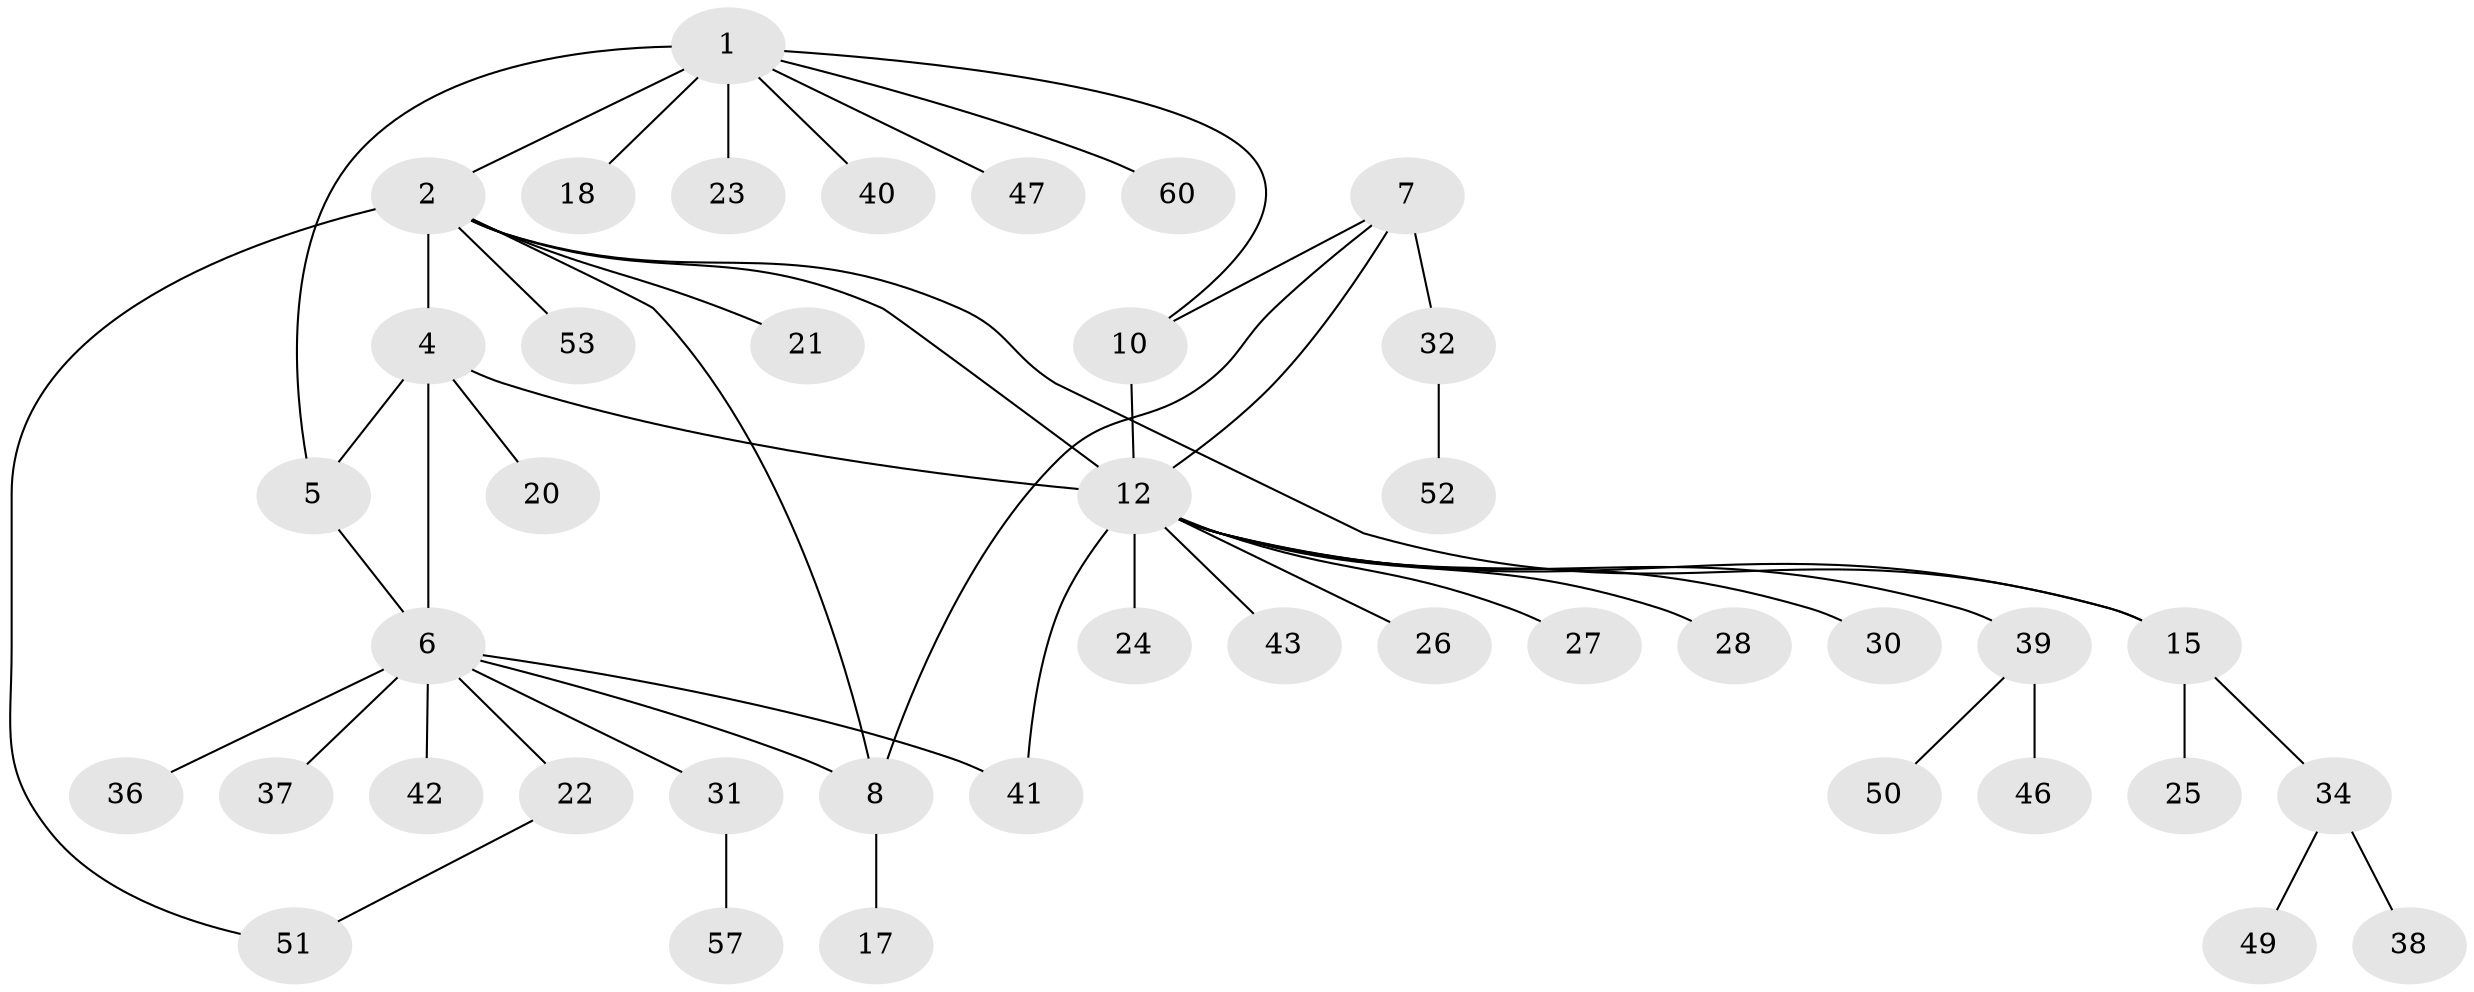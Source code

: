 // original degree distribution, {5: 0.05, 6: 0.06666666666666667, 4: 0.1, 7: 0.016666666666666666, 3: 0.08333333333333333, 2: 0.13333333333333333, 11: 0.016666666666666666, 1: 0.5333333333333333}
// Generated by graph-tools (version 1.1) at 2025/42/03/06/25 10:42:11]
// undirected, 42 vertices, 51 edges
graph export_dot {
graph [start="1"]
  node [color=gray90,style=filled];
  1 [super="+3"];
  2 [super="+14"];
  4 [super="+19"];
  5 [super="+56"];
  6 [super="+16"];
  7 [super="+9"];
  8 [super="+33"];
  10 [super="+11"];
  12 [super="+13"];
  15 [super="+29"];
  17;
  18;
  20;
  21;
  22 [super="+44"];
  23;
  24;
  25;
  26;
  27;
  28 [super="+54"];
  30;
  31 [super="+48"];
  32 [super="+55"];
  34 [super="+35"];
  36;
  37;
  38;
  39 [super="+58"];
  40;
  41 [super="+45"];
  42;
  43;
  46;
  47;
  49;
  50;
  51 [super="+59"];
  52;
  53;
  57;
  60;
  1 -- 2 [weight=2];
  1 -- 5;
  1 -- 60;
  1 -- 18;
  1 -- 23;
  1 -- 40;
  1 -- 47;
  1 -- 10;
  2 -- 8;
  2 -- 21;
  2 -- 53;
  2 -- 51;
  2 -- 4;
  2 -- 12;
  2 -- 15;
  4 -- 5;
  4 -- 6;
  4 -- 12;
  4 -- 20;
  5 -- 6;
  6 -- 8;
  6 -- 36;
  6 -- 42;
  6 -- 31;
  6 -- 37;
  6 -- 22;
  6 -- 41;
  7 -- 8 [weight=2];
  7 -- 32;
  7 -- 12;
  7 -- 10;
  8 -- 17;
  10 -- 12 [weight=2];
  12 -- 24;
  12 -- 27;
  12 -- 28;
  12 -- 30;
  12 -- 39;
  12 -- 41;
  12 -- 43;
  12 -- 26;
  12 -- 15;
  15 -- 25;
  15 -- 34;
  22 -- 51;
  31 -- 57;
  32 -- 52;
  34 -- 38;
  34 -- 49;
  39 -- 46;
  39 -- 50;
}
